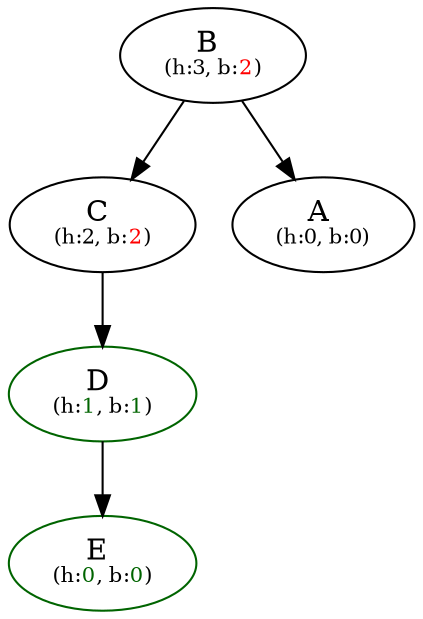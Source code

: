 digraph {
  nB [label="B" pos="4.0,3.0!" label=<B <br/><font point-size="10">(h:3, b:<font color="red">2</font>)</font>>]
  nC [label="C" pos="8.0,2.0!" label=<C <br/><font point-size="10">(h:2, b:<font color="red">2</font>)</font>>]
  nD [label="D" pos="10.0,1.0!" color="darkgreen" label=<D <br/><font point-size="10">(h:<font color="darkgreen">1</font>, b:<font color="darkgreen">1</font>)</font>>]
  nE [label="E" pos="11.0,0.0!" color="darkgreen" label=<E <br/><font point-size="10">(h:<font color="darkgreen">0</font>, b:<font color="darkgreen">0</font>)</font>>]
  nA [label="A" pos="0.0,2.0!" label=<A <br/><font point-size="10">(h:0, b:0)</font>>]
  nB -> nC 
  nC -> nD 
  nD -> nE 
  nB -> nA 
}